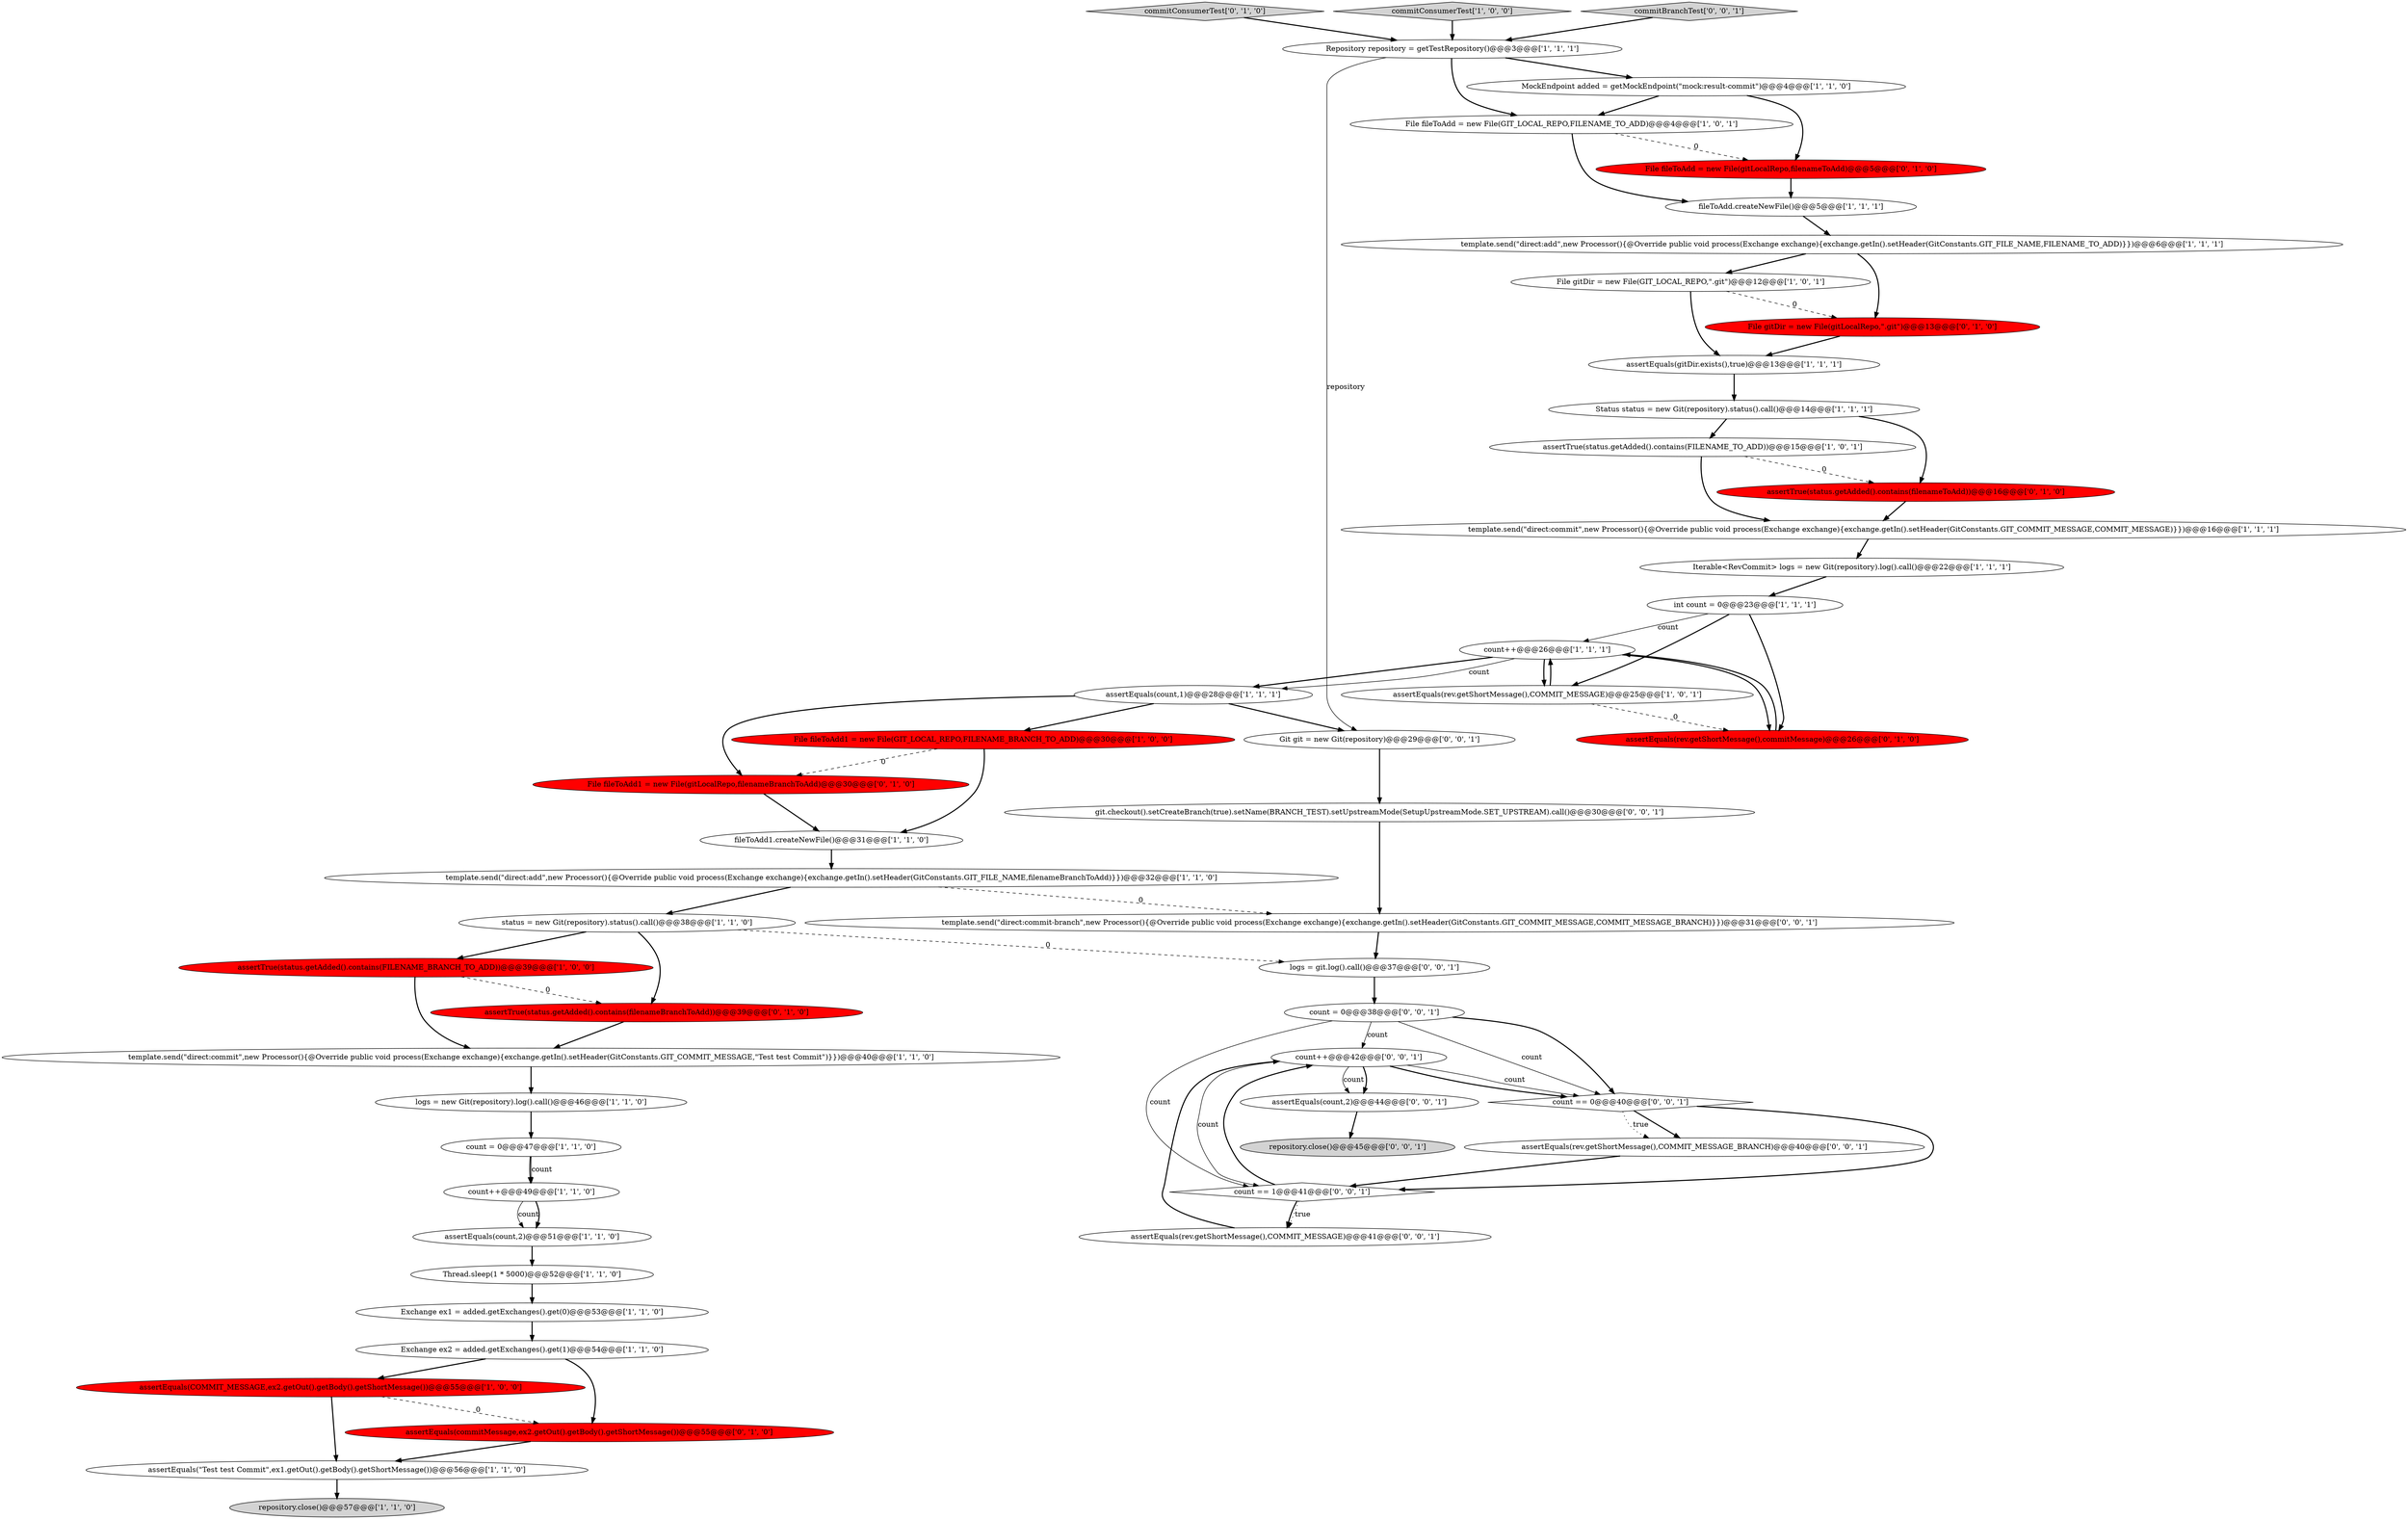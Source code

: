 digraph {
46 [style = filled, label = "assertEquals(count,2)@@@44@@@['0', '0', '1']", fillcolor = white, shape = ellipse image = "AAA0AAABBB3BBB"];
10 [style = filled, label = "count++@@@26@@@['1', '1', '1']", fillcolor = white, shape = ellipse image = "AAA0AAABBB1BBB"];
32 [style = filled, label = "File fileToAdd1 = new File(gitLocalRepo,filenameBranchToAdd)@@@30@@@['0', '1', '0']", fillcolor = red, shape = ellipse image = "AAA1AAABBB2BBB"];
8 [style = filled, label = "logs = new Git(repository).log().call()@@@46@@@['1', '1', '0']", fillcolor = white, shape = ellipse image = "AAA0AAABBB1BBB"];
40 [style = filled, label = "count == 0@@@40@@@['0', '0', '1']", fillcolor = white, shape = diamond image = "AAA0AAABBB3BBB"];
7 [style = filled, label = "assertEquals(count,1)@@@28@@@['1', '1', '1']", fillcolor = white, shape = ellipse image = "AAA0AAABBB1BBB"];
48 [style = filled, label = "git.checkout().setCreateBranch(true).setName(BRANCH_TEST).setUpstreamMode(SetupUpstreamMode.SET_UPSTREAM).call()@@@30@@@['0', '0', '1']", fillcolor = white, shape = ellipse image = "AAA0AAABBB3BBB"];
19 [style = filled, label = "assertEquals(COMMIT_MESSAGE,ex2.getOut().getBody().getShortMessage())@@@55@@@['1', '0', '0']", fillcolor = red, shape = ellipse image = "AAA1AAABBB1BBB"];
35 [style = filled, label = "assertTrue(status.getAdded().contains(filenameBranchToAdd))@@@39@@@['0', '1', '0']", fillcolor = red, shape = ellipse image = "AAA1AAABBB2BBB"];
52 [style = filled, label = "logs = git.log().call()@@@37@@@['0', '0', '1']", fillcolor = white, shape = ellipse image = "AAA0AAABBB3BBB"];
39 [style = filled, label = "assertEquals(commitMessage,ex2.getOut().getBody().getShortMessage())@@@55@@@['0', '1', '0']", fillcolor = red, shape = ellipse image = "AAA1AAABBB2BBB"];
18 [style = filled, label = "assertEquals(rev.getShortMessage(),COMMIT_MESSAGE)@@@25@@@['1', '0', '1']", fillcolor = white, shape = ellipse image = "AAA0AAABBB1BBB"];
23 [style = filled, label = "template.send(\"direct:add\",new Processor(){@Override public void process(Exchange exchange){exchange.getIn().setHeader(GitConstants.GIT_FILE_NAME,FILENAME_TO_ADD)}})@@@6@@@['1', '1', '1']", fillcolor = white, shape = ellipse image = "AAA0AAABBB1BBB"];
29 [style = filled, label = "count++@@@49@@@['1', '1', '0']", fillcolor = white, shape = ellipse image = "AAA0AAABBB1BBB"];
28 [style = filled, label = "assertEquals(\"Test test Commit\",ex1.getOut().getBody().getShortMessage())@@@56@@@['1', '1', '0']", fillcolor = white, shape = ellipse image = "AAA0AAABBB1BBB"];
22 [style = filled, label = "count = 0@@@47@@@['1', '1', '0']", fillcolor = white, shape = ellipse image = "AAA0AAABBB1BBB"];
31 [style = filled, label = "template.send(\"direct:commit\",new Processor(){@Override public void process(Exchange exchange){exchange.getIn().setHeader(GitConstants.GIT_COMMIT_MESSAGE,COMMIT_MESSAGE)}})@@@16@@@['1', '1', '1']", fillcolor = white, shape = ellipse image = "AAA0AAABBB1BBB"];
37 [style = filled, label = "commitConsumerTest['0', '1', '0']", fillcolor = lightgray, shape = diamond image = "AAA0AAABBB2BBB"];
5 [style = filled, label = "assertTrue(status.getAdded().contains(FILENAME_TO_ADD))@@@15@@@['1', '0', '1']", fillcolor = white, shape = ellipse image = "AAA0AAABBB1BBB"];
47 [style = filled, label = "assertEquals(rev.getShortMessage(),COMMIT_MESSAGE_BRANCH)@@@40@@@['0', '0', '1']", fillcolor = white, shape = ellipse image = "AAA0AAABBB3BBB"];
50 [style = filled, label = "assertEquals(rev.getShortMessage(),COMMIT_MESSAGE)@@@41@@@['0', '0', '1']", fillcolor = white, shape = ellipse image = "AAA0AAABBB3BBB"];
2 [style = filled, label = "status = new Git(repository).status().call()@@@38@@@['1', '1', '0']", fillcolor = white, shape = ellipse image = "AAA0AAABBB1BBB"];
43 [style = filled, label = "Git git = new Git(repository)@@@29@@@['0', '0', '1']", fillcolor = white, shape = ellipse image = "AAA0AAABBB3BBB"];
12 [style = filled, label = "File fileToAdd1 = new File(GIT_LOCAL_REPO,FILENAME_BRANCH_TO_ADD)@@@30@@@['1', '0', '0']", fillcolor = red, shape = ellipse image = "AAA1AAABBB1BBB"];
15 [style = filled, label = "Exchange ex2 = added.getExchanges().get(1)@@@54@@@['1', '1', '0']", fillcolor = white, shape = ellipse image = "AAA0AAABBB1BBB"];
49 [style = filled, label = "template.send(\"direct:commit-branch\",new Processor(){@Override public void process(Exchange exchange){exchange.getIn().setHeader(GitConstants.GIT_COMMIT_MESSAGE,COMMIT_MESSAGE_BRANCH)}})@@@31@@@['0', '0', '1']", fillcolor = white, shape = ellipse image = "AAA0AAABBB3BBB"];
30 [style = filled, label = "File fileToAdd = new File(GIT_LOCAL_REPO,FILENAME_TO_ADD)@@@4@@@['1', '0', '1']", fillcolor = white, shape = ellipse image = "AAA0AAABBB1BBB"];
44 [style = filled, label = "repository.close()@@@45@@@['0', '0', '1']", fillcolor = lightgray, shape = ellipse image = "AAA0AAABBB3BBB"];
0 [style = filled, label = "assertTrue(status.getAdded().contains(FILENAME_BRANCH_TO_ADD))@@@39@@@['1', '0', '0']", fillcolor = red, shape = ellipse image = "AAA1AAABBB1BBB"];
25 [style = filled, label = "fileToAdd1.createNewFile()@@@31@@@['1', '1', '0']", fillcolor = white, shape = ellipse image = "AAA0AAABBB1BBB"];
1 [style = filled, label = "assertEquals(count,2)@@@51@@@['1', '1', '0']", fillcolor = white, shape = ellipse image = "AAA0AAABBB1BBB"];
24 [style = filled, label = "Status status = new Git(repository).status().call()@@@14@@@['1', '1', '1']", fillcolor = white, shape = ellipse image = "AAA0AAABBB1BBB"];
13 [style = filled, label = "MockEndpoint added = getMockEndpoint(\"mock:result-commit\")@@@4@@@['1', '1', '0']", fillcolor = white, shape = ellipse image = "AAA0AAABBB1BBB"];
38 [style = filled, label = "assertEquals(rev.getShortMessage(),commitMessage)@@@26@@@['0', '1', '0']", fillcolor = red, shape = ellipse image = "AAA1AAABBB2BBB"];
16 [style = filled, label = "File gitDir = new File(GIT_LOCAL_REPO,\".git\")@@@12@@@['1', '0', '1']", fillcolor = white, shape = ellipse image = "AAA0AAABBB1BBB"];
21 [style = filled, label = "Exchange ex1 = added.getExchanges().get(0)@@@53@@@['1', '1', '0']", fillcolor = white, shape = ellipse image = "AAA0AAABBB1BBB"];
6 [style = filled, label = "fileToAdd.createNewFile()@@@5@@@['1', '1', '1']", fillcolor = white, shape = ellipse image = "AAA0AAABBB1BBB"];
36 [style = filled, label = "assertTrue(status.getAdded().contains(filenameToAdd))@@@16@@@['0', '1', '0']", fillcolor = red, shape = ellipse image = "AAA1AAABBB2BBB"];
4 [style = filled, label = "template.send(\"direct:add\",new Processor(){@Override public void process(Exchange exchange){exchange.getIn().setHeader(GitConstants.GIT_FILE_NAME,filenameBranchToAdd)}})@@@32@@@['1', '1', '0']", fillcolor = white, shape = ellipse image = "AAA0AAABBB1BBB"];
26 [style = filled, label = "int count = 0@@@23@@@['1', '1', '1']", fillcolor = white, shape = ellipse image = "AAA0AAABBB1BBB"];
3 [style = filled, label = "commitConsumerTest['1', '0', '0']", fillcolor = lightgray, shape = diamond image = "AAA0AAABBB1BBB"];
11 [style = filled, label = "repository.close()@@@57@@@['1', '1', '0']", fillcolor = lightgray, shape = ellipse image = "AAA0AAABBB1BBB"];
34 [style = filled, label = "File fileToAdd = new File(gitLocalRepo,filenameToAdd)@@@5@@@['0', '1', '0']", fillcolor = red, shape = ellipse image = "AAA1AAABBB2BBB"];
14 [style = filled, label = "Thread.sleep(1 * 5000)@@@52@@@['1', '1', '0']", fillcolor = white, shape = ellipse image = "AAA0AAABBB1BBB"];
27 [style = filled, label = "template.send(\"direct:commit\",new Processor(){@Override public void process(Exchange exchange){exchange.getIn().setHeader(GitConstants.GIT_COMMIT_MESSAGE,\"Test test Commit\")}})@@@40@@@['1', '1', '0']", fillcolor = white, shape = ellipse image = "AAA0AAABBB1BBB"];
33 [style = filled, label = "File gitDir = new File(gitLocalRepo,\".git\")@@@13@@@['0', '1', '0']", fillcolor = red, shape = ellipse image = "AAA1AAABBB2BBB"];
42 [style = filled, label = "count = 0@@@38@@@['0', '0', '1']", fillcolor = white, shape = ellipse image = "AAA0AAABBB3BBB"];
9 [style = filled, label = "assertEquals(gitDir.exists(),true)@@@13@@@['1', '1', '1']", fillcolor = white, shape = ellipse image = "AAA0AAABBB1BBB"];
17 [style = filled, label = "Repository repository = getTestRepository()@@@3@@@['1', '1', '1']", fillcolor = white, shape = ellipse image = "AAA0AAABBB1BBB"];
41 [style = filled, label = "commitBranchTest['0', '0', '1']", fillcolor = lightgray, shape = diamond image = "AAA0AAABBB3BBB"];
45 [style = filled, label = "count++@@@42@@@['0', '0', '1']", fillcolor = white, shape = ellipse image = "AAA0AAABBB3BBB"];
20 [style = filled, label = "Iterable<RevCommit> logs = new Git(repository).log().call()@@@22@@@['1', '1', '1']", fillcolor = white, shape = ellipse image = "AAA0AAABBB1BBB"];
51 [style = filled, label = "count == 1@@@41@@@['0', '0', '1']", fillcolor = white, shape = diamond image = "AAA0AAABBB3BBB"];
2->35 [style = bold, label=""];
7->32 [style = bold, label=""];
10->7 [style = solid, label="count"];
20->26 [style = bold, label=""];
42->45 [style = solid, label="count"];
21->15 [style = bold, label=""];
30->6 [style = bold, label=""];
23->33 [style = bold, label=""];
45->40 [style = solid, label="count"];
51->50 [style = bold, label=""];
40->47 [style = bold, label=""];
32->25 [style = bold, label=""];
47->51 [style = bold, label=""];
50->45 [style = bold, label=""];
29->1 [style = solid, label="count"];
7->43 [style = bold, label=""];
42->51 [style = solid, label="count"];
19->28 [style = bold, label=""];
16->33 [style = dashed, label="0"];
29->1 [style = bold, label=""];
31->20 [style = bold, label=""];
9->24 [style = bold, label=""];
16->9 [style = bold, label=""];
13->34 [style = bold, label=""];
48->49 [style = bold, label=""];
45->51 [style = solid, label="count"];
40->51 [style = bold, label=""];
36->31 [style = bold, label=""];
4->49 [style = dashed, label="0"];
4->2 [style = bold, label=""];
10->7 [style = bold, label=""];
42->40 [style = bold, label=""];
24->5 [style = bold, label=""];
8->22 [style = bold, label=""];
52->42 [style = bold, label=""];
40->47 [style = dotted, label="true"];
26->10 [style = solid, label="count"];
42->40 [style = solid, label="count"];
45->46 [style = bold, label=""];
0->35 [style = dashed, label="0"];
27->8 [style = bold, label=""];
14->21 [style = bold, label=""];
46->44 [style = bold, label=""];
10->18 [style = bold, label=""];
6->23 [style = bold, label=""];
12->32 [style = dashed, label="0"];
22->29 [style = bold, label=""];
30->34 [style = dashed, label="0"];
15->19 [style = bold, label=""];
2->0 [style = bold, label=""];
18->10 [style = bold, label=""];
19->39 [style = dashed, label="0"];
51->45 [style = bold, label=""];
3->17 [style = bold, label=""];
17->13 [style = bold, label=""];
22->29 [style = solid, label="count"];
45->40 [style = bold, label=""];
10->38 [style = bold, label=""];
23->16 [style = bold, label=""];
35->27 [style = bold, label=""];
17->43 [style = solid, label="repository"];
7->12 [style = bold, label=""];
38->10 [style = bold, label=""];
0->27 [style = bold, label=""];
28->11 [style = bold, label=""];
37->17 [style = bold, label=""];
43->48 [style = bold, label=""];
25->4 [style = bold, label=""];
17->30 [style = bold, label=""];
13->30 [style = bold, label=""];
2->52 [style = dashed, label="0"];
33->9 [style = bold, label=""];
5->36 [style = dashed, label="0"];
18->38 [style = dashed, label="0"];
39->28 [style = bold, label=""];
26->38 [style = bold, label=""];
24->36 [style = bold, label=""];
41->17 [style = bold, label=""];
5->31 [style = bold, label=""];
49->52 [style = bold, label=""];
12->25 [style = bold, label=""];
15->39 [style = bold, label=""];
34->6 [style = bold, label=""];
45->46 [style = solid, label="count"];
1->14 [style = bold, label=""];
51->50 [style = dotted, label="true"];
26->18 [style = bold, label=""];
}
